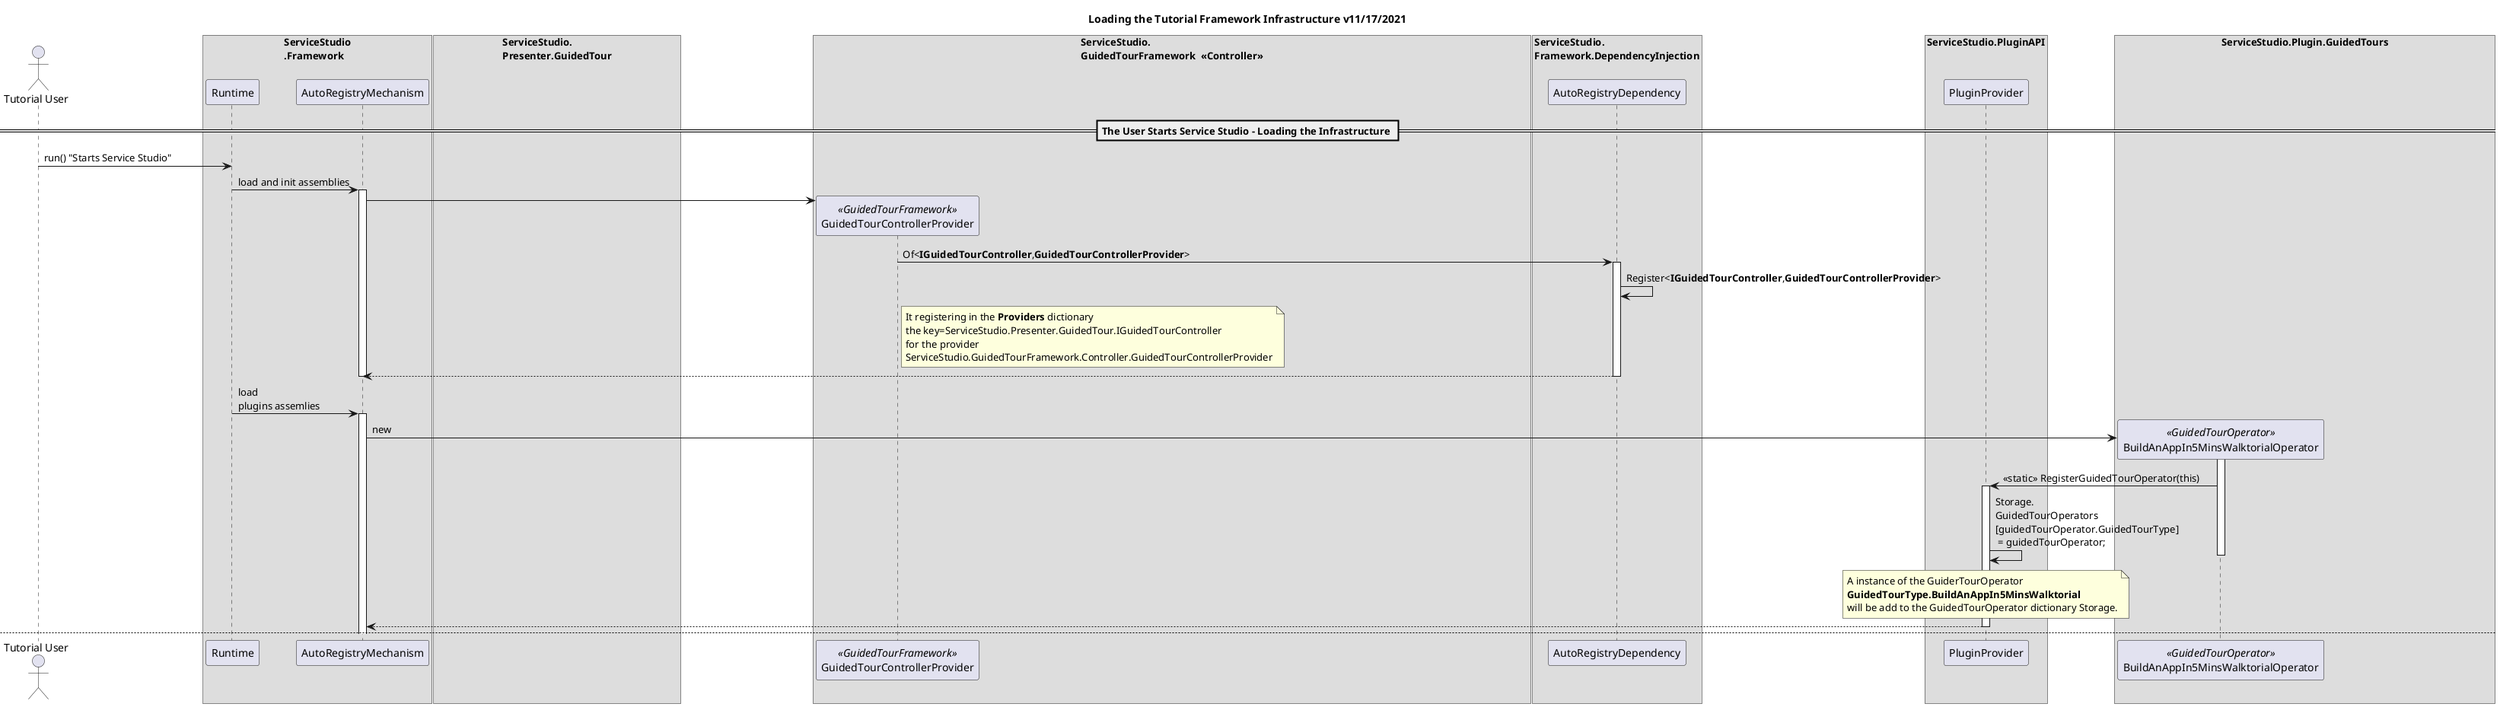 @startuml

'!include UMLBaseSettings.puml
Title "Loading the Tutorial Framework Infrastructure v11/17/2021"

actor "Tutorial User" as TutorialUser

box "ServiceStudio\n.Framework" 
    participant Runtime 
    participant AutoRegistryMechanism
end box 

box ServiceStudio.\nPresenter.GuidedTour 
    participant GuidedTourController  as  GuidedTourControllerPresenter <<Presenter>>
    participant GuidedTourProvider as  GuidedTourProvider <<Presenter>>
end box


box ServiceStudio.\nGuidedTourFramework  <<Controller>>
    participant GuidedTourControllerProvider <<GuidedTourFramework>>
    participant GuidedTourController <<GuidedTourFramework>>
    participant ModelEventTracker
    participant GuidedTourSession
end box


box ServiceStudio.\nFramework.DependencyInjection 
    participant AutoRegistryDependency
end box

box "ServiceStudio.PluginAPI" 
    participant PluginProvider
end box 

box "ServiceStudio.Plugin.GuidedTours" 
    participant BuildAnAppIn5MinsWalktorialOperator <<GuidedTourOperator>>
    participant BuildAnAppIn5MinsWalktorial <<IGuidedTour>>
end box



== The User Starts Service Studio - Loading the Infrastructure ==
TutorialUser -> Runtime : run() "Starts Service Studio"

Runtime -> AutoRegistryMechanism :  load and init assemblies
activate AutoRegistryMechanism 
create GuidedTourControllerProvider
AutoRegistryMechanism -> GuidedTourControllerProvider : 
GuidedTourControllerProvider -> AutoRegistryDependency : Of<<b>IGuidedTourController</b>,<b>GuidedTourControllerProvider</b>> 
activate AutoRegistryDependency 
AutoRegistryDependency -> AutoRegistryDependency : Register<<b>IGuidedTourController</b>,<b>GuidedTourControllerProvider</b>> 
note right GuidedTourControllerProvider
    It registering in the <b>Providers</b> dictionary 
    the key=ServiceStudio.Presenter.GuidedTour.IGuidedTourController     
    for the provider  
    ServiceStudio.GuidedTourFramework.Controller.GuidedTourControllerProvider
end note 
AutoRegistryDependency --> AutoRegistryMechanism
deactivate AutoRegistryDependency 
deactivate AutoRegistryMechanism 

Runtime -> AutoRegistryMechanism: load \nplugins assemlies
activate AutoRegistryMechanism 
create BuildAnAppIn5MinsWalktorialOperator
AutoRegistryMechanism -> BuildAnAppIn5MinsWalktorialOperator : new 
activate BuildAnAppIn5MinsWalktorialOperator
BuildAnAppIn5MinsWalktorialOperator -> PluginProvider : <<static>> RegisterGuidedTourOperator(this)
activate PluginProvider
PluginProvider -> PluginProvider : Storage.\nGuidedTourOperators\n[guidedTourOperator.GuidedTourType] \n = guidedTourOperator;
note over PluginProvider
    A instance of the GuiderTourOperator 
    <b>GuidedTourType.BuildAnAppIn5MinsWalktorial</b> 
    will be add to the GuidedTourOperator dictionary Storage.
end note
deactivate BuildAnAppIn5MinsWalktorialOperator
PluginProvider --> AutoRegistryMechanism
deactivate PluginProvider


newpage "Starting a Tutorial v17/11/2021"

== User starts a Tutorial == 
TutorialUser -> Runtime : "Help > Build an App in 5 min tutorial"

create GuidedTourControllerPresenter
Runtime -> GuidedTourControllerPresenter: <<static>> Instance
activate GuidedTourControllerPresenter
GuidedTourControllerPresenter -> AutoRegistryDependency : Get<IGuidedTourController>()?.FirstOrDefault()
activate AutoRegistryDependency
AutoRegistryDependency --> GuidedTourControllerPresenter : return GuidedTourControllerProvider instance
deactivate AutoRegistryDependency
deactivate GuidedTourControllerPresenter

Runtime -> GuidedTourControllerPresenter : <<static>> <b>StartGuidedTour</b>(\ntopLevelPresenter, \nGuidedTourType.BuildAnAppIn5MinsWalktorial)
activate GuidedTourControllerPresenter
GuidedTourControllerPresenter -> GuidedTourControllerProvider :  <<static>> <b>StartGuidedTour</b>(\ntopLevelPresenter, \nGuidedTourType.BuildAnAppIn5MinsWalktorial)
create GuidedTourController
GuidedTourControllerProvider -> GuidedTourController :  Instance()
activate GuidedTourController
create ModelEventTracker
GuidedTourController -> ModelEventTracker : initialize()
deactivate GuidedTourController
GuidedTourControllerProvider -> GuidedTourController :  <<static>> <b>StartGuidedTour</b>(\ntopLevelPresenter, \nGuidedTourType.BuildAnAppIn5MinsWalktorial)
activate GuidedTourController
GuidedTourController -> PluginProvider : GetGuidedTourOperator(guidedTourType)
PluginProvider --> GuidedTourController: guidedTourOperator(instance=BuildAnAppIn5MinWalktorialOperatior)
GuidedTourController -> BuildAnAppIn5MinsWalktorialOperator : guidedTourOperator.CreateGuidedTour()
activate BuildAnAppIn5MinsWalktorialOperator
BuildAnAppIn5MinsWalktorialOperator -> BuildAnAppIn5MinsWalktorialOperator : CreateGuidedTour()
create BuildAnAppIn5MinsWalktorial
BuildAnAppIn5MinsWalktorialOperator -> BuildAnAppIn5MinsWalktorial : guidedTour = new
BuildAnAppIn5MinsWalktorialOperator -->  GuidedTourController : return guidedTour
deactivate BuildAnAppIn5MinsWalktorialOperator
create GuidedTourSession
GuidedTourController -> GuidedTourSession : new <b>GuidedTourSession</b>(\nselectedAggregatorTopLevelPresenter, \nguidedTour, \nguidedTourType)
activate GuidedTourSession
GuidedTourSession -> GuidedTourSession : CurrentStep
GuidedTourSession -> BuildAnAppIn5MinsWalktorial : 
activate BuildAnAppIn5MinsWalktorial

activate GuidedTourSession
GuidedTourController -> GuidedTourSession : GetEligibleStepStartingValidation(guidedTourSession.CurrentStep)
'note over GuidedTourSession
'    First step validation ??
'end note 
GuidedTourController -> GuidedTourController : <b>DisplayGuidedTour(guidedTourSession)</b>
note over GuidedTourController
     Creates (IGuidedTourDialogPresenter Presenter, IDialogView DialogView, IGuidedTourView View)
     and assign to the references inside the guidedTourSession as
     guidedTourSession.GuidedTourDialogPresenter, guidedTourSession.GuidedTourView     
end note 
activate GuidedTourController
create GuidedTourProvider
GuidedTourController -> GuidedTourProvider : <<static>> CreateGuidedTourDialog(\nguidedTourSession,\n
activate GuidedTourProvider
GuidedTourProvider -> GuidedTourProvider : SetupAndLoadGuidedTour<b>View</b>(guidedTourSession)
GuidedTourProvider -> GuidedTourProvider : SetupAndLoadGuidedTour<b>Dialog</b>(guidedTourSession)

@enduml
